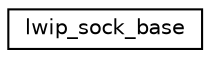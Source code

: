 digraph "Graphical Class Hierarchy"
{
 // LATEX_PDF_SIZE
  edge [fontname="Helvetica",fontsize="10",labelfontname="Helvetica",labelfontsize="10"];
  node [fontname="Helvetica",fontsize="10",shape=record];
  rankdir="LR";
  Node0 [label="lwip_sock_base",height=0.2,width=0.4,color="black", fillcolor="white", style="filled",URL="$structlwip__sock__base.html",tooltip="Sock base type."];
}
